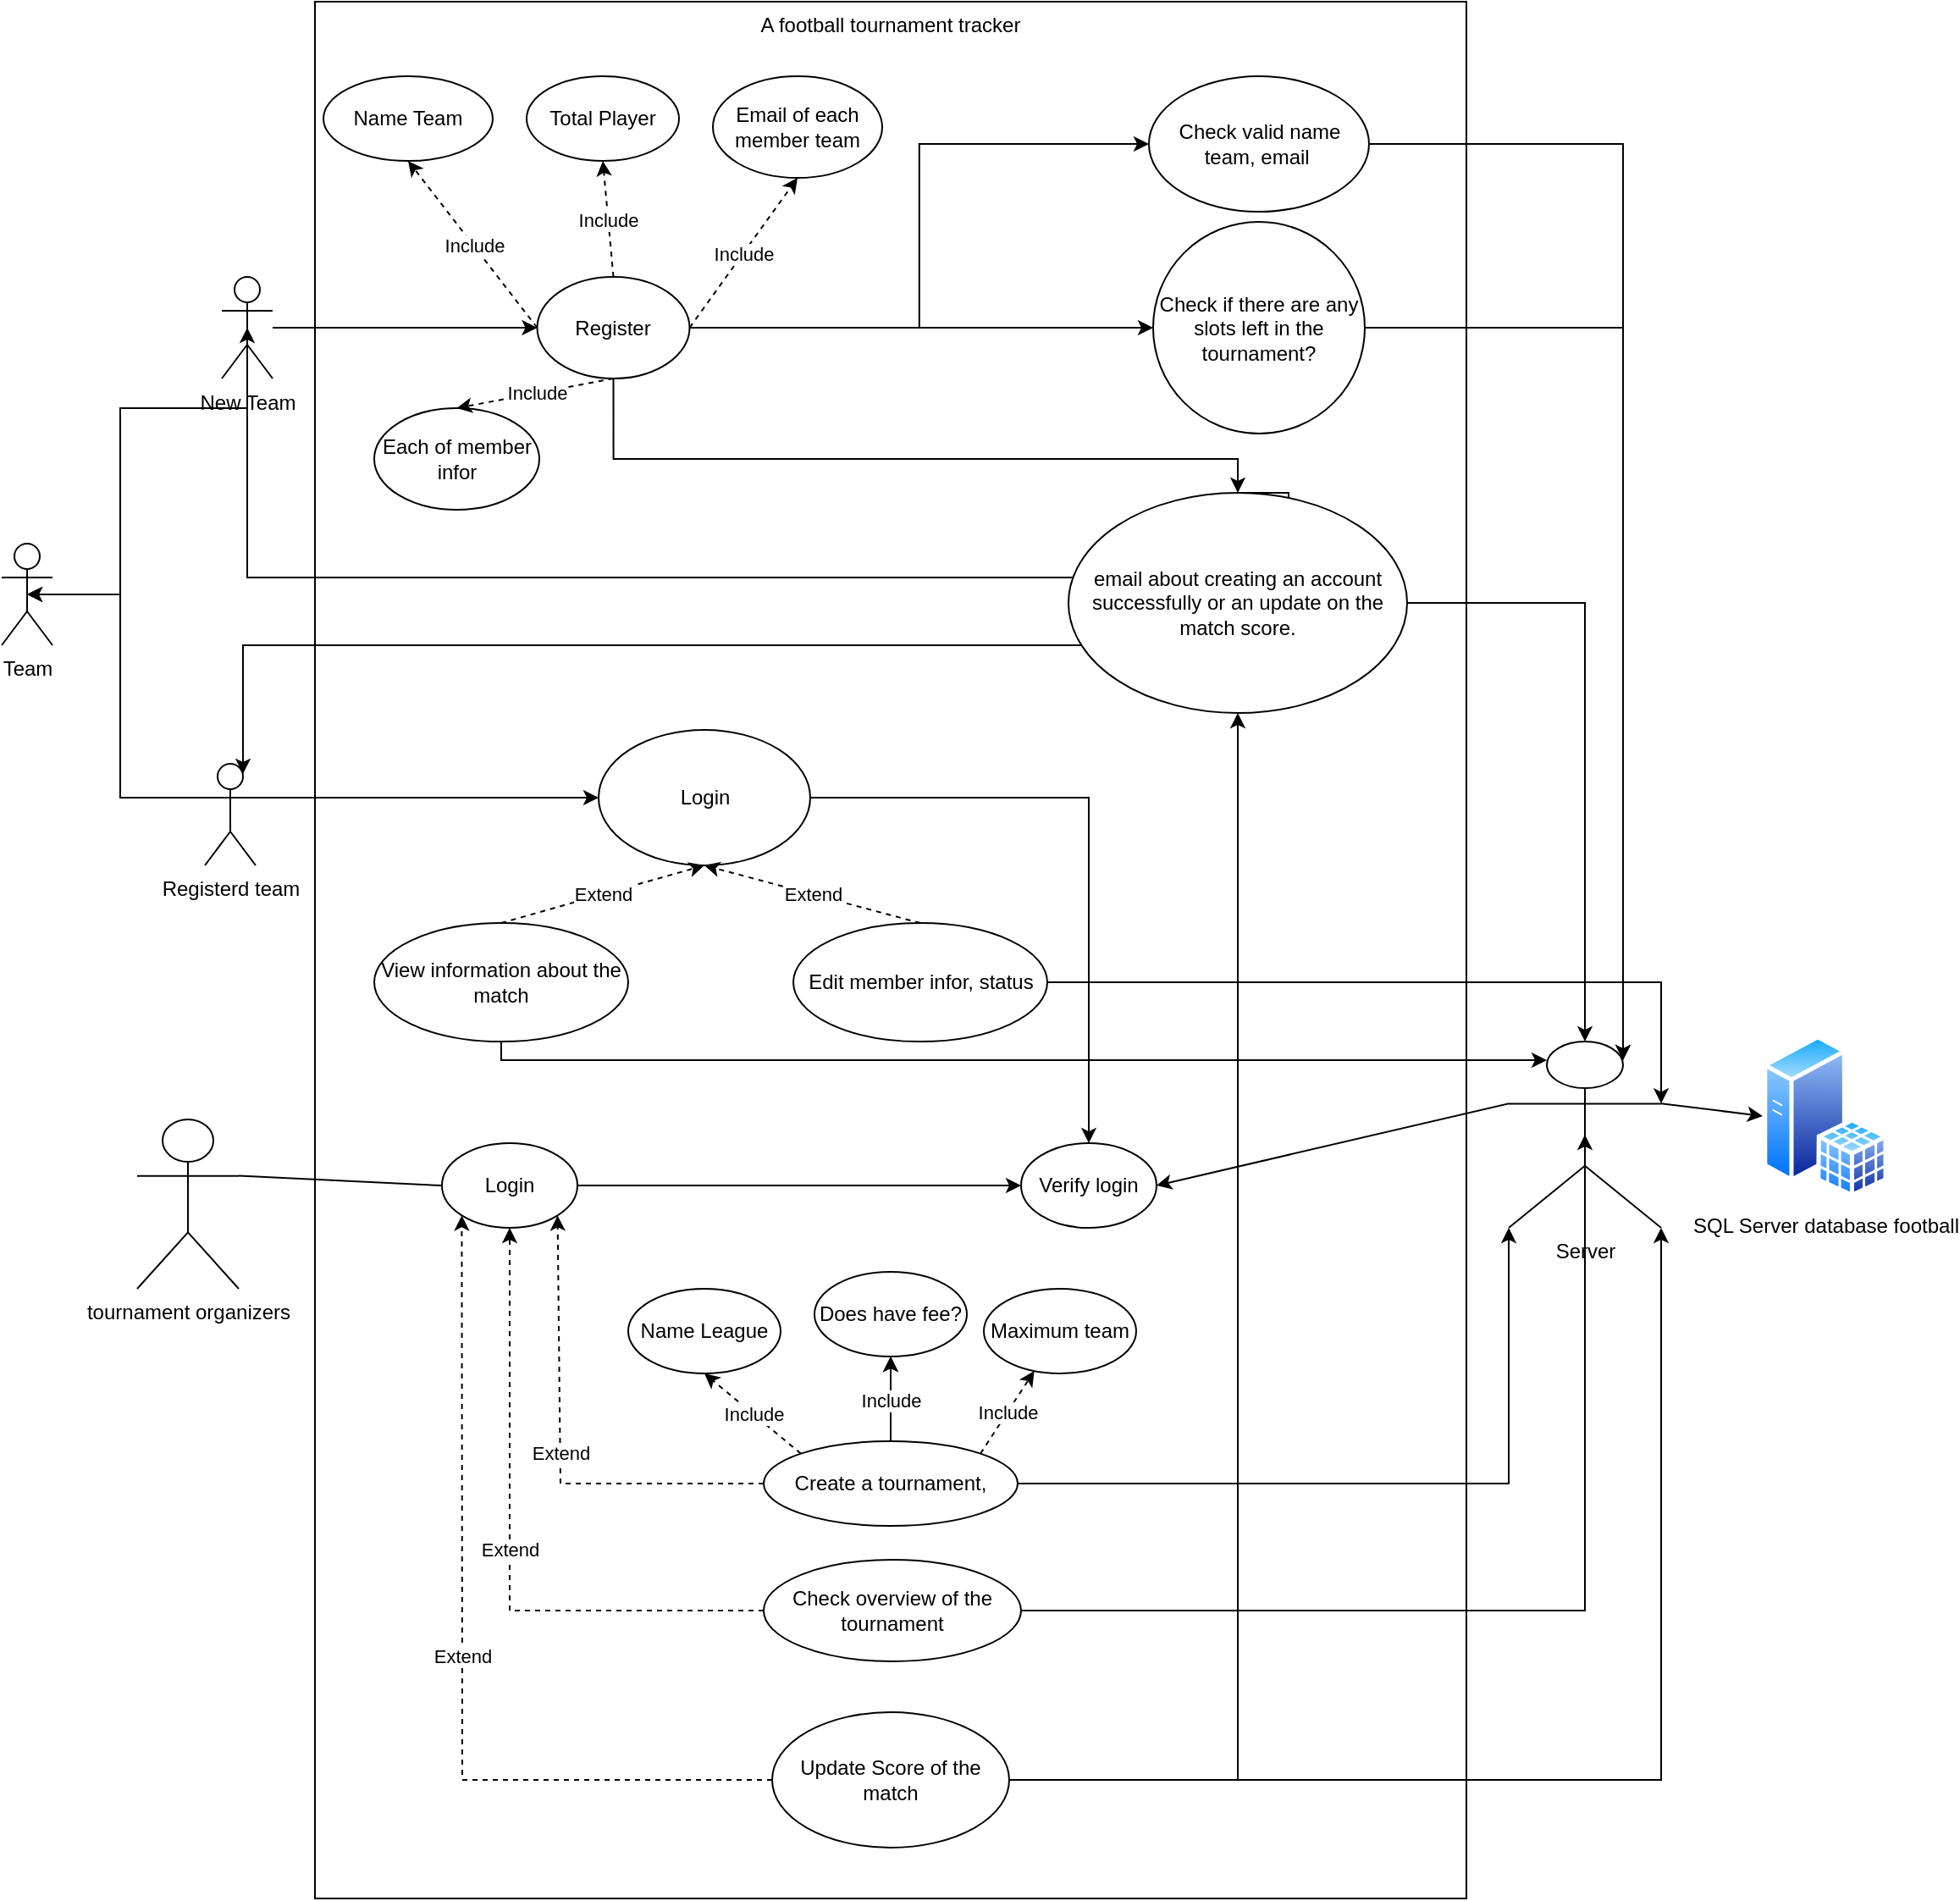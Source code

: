 <mxfile version="21.1.2" type="device">
  <diagram name="Page-1" id="4D2QLF0WzecQQkKjmwuA">
    <mxGraphModel dx="1036" dy="1754" grid="1" gridSize="10" guides="1" tooltips="1" connect="1" arrows="1" fold="1" page="1" pageScale="1" pageWidth="850" pageHeight="1100" math="0" shadow="0">
      <root>
        <mxCell id="0" />
        <mxCell id="1" parent="0" />
        <mxCell id="4vfo15WaHHj-bs0f3VLk-1" value="A football tournament tracker" style="rounded=0;whiteSpace=wrap;html=1;verticalAlign=top;" parent="1" vertex="1">
          <mxGeometry x="205" y="-400" width="680" height="1120" as="geometry" />
        </mxCell>
        <mxCell id="4vfo15WaHHj-bs0f3VLk-2" value="tournament organizers" style="shape=umlActor;verticalLabelPosition=bottom;verticalAlign=top;html=1;outlineConnect=0;" parent="1" vertex="1">
          <mxGeometry x="100" y="260" width="60" height="100" as="geometry" />
        </mxCell>
        <mxCell id="4vfo15WaHHj-bs0f3VLk-4" value="Team&lt;br&gt;" style="shape=umlActor;verticalLabelPosition=bottom;verticalAlign=top;html=1;outlineConnect=0;" parent="1" vertex="1">
          <mxGeometry x="20" y="-80" width="30" height="60" as="geometry" />
        </mxCell>
        <mxCell id="4vfo15WaHHj-bs0f3VLk-5" value="Login" style="ellipse;whiteSpace=wrap;html=1;" parent="1" vertex="1">
          <mxGeometry x="280" y="274.03" width="80" height="50" as="geometry" />
        </mxCell>
        <mxCell id="4vfo15WaHHj-bs0f3VLk-6" value="Verify login" style="ellipse;whiteSpace=wrap;html=1;" parent="1" vertex="1">
          <mxGeometry x="622" y="274.03" width="80" height="50" as="geometry" />
        </mxCell>
        <mxCell id="4vfo15WaHHj-bs0f3VLk-7" value="Server" style="shape=umlActor;verticalLabelPosition=bottom;verticalAlign=top;html=1;outlineConnect=0;" parent="1" vertex="1">
          <mxGeometry x="910" y="214.03" width="90" height="110" as="geometry" />
        </mxCell>
        <mxCell id="4vfo15WaHHj-bs0f3VLk-9" value="SQL Server database football" style="image;aspect=fixed;perimeter=ellipsePerimeter;html=1;align=center;shadow=0;dashed=0;spacingTop=3;image=img/lib/active_directory/sql_server.svg;" parent="1" vertex="1">
          <mxGeometry x="1060" y="210" width="73.9" height="95.97" as="geometry" />
        </mxCell>
        <mxCell id="4vfo15WaHHj-bs0f3VLk-12" value="" style="endArrow=classic;html=1;rounded=0;exitX=1;exitY=0.333;exitDx=0;exitDy=0;exitPerimeter=0;entryX=0;entryY=0.5;entryDx=0;entryDy=0;" parent="1" source="4vfo15WaHHj-bs0f3VLk-7" target="4vfo15WaHHj-bs0f3VLk-9" edge="1">
          <mxGeometry width="50" height="50" relative="1" as="geometry">
            <mxPoint x="690" y="370" as="sourcePoint" />
            <mxPoint x="740" y="320" as="targetPoint" />
          </mxGeometry>
        </mxCell>
        <mxCell id="4vfo15WaHHj-bs0f3VLk-14" value="" style="endArrow=classic;html=1;rounded=0;exitX=0;exitY=0.333;exitDx=0;exitDy=0;exitPerimeter=0;entryX=1;entryY=0.5;entryDx=0;entryDy=0;" parent="1" source="4vfo15WaHHj-bs0f3VLk-7" target="4vfo15WaHHj-bs0f3VLk-6" edge="1">
          <mxGeometry width="50" height="50" relative="1" as="geometry">
            <mxPoint x="480" y="370" as="sourcePoint" />
            <mxPoint x="530" y="320" as="targetPoint" />
          </mxGeometry>
        </mxCell>
        <mxCell id="4vfo15WaHHj-bs0f3VLk-15" value="" style="endArrow=classic;html=1;rounded=0;exitX=1;exitY=0.5;exitDx=0;exitDy=0;entryX=0;entryY=0.5;entryDx=0;entryDy=0;" parent="1" source="4vfo15WaHHj-bs0f3VLk-5" target="4vfo15WaHHj-bs0f3VLk-6" edge="1">
          <mxGeometry width="50" height="50" relative="1" as="geometry">
            <mxPoint x="480" y="370" as="sourcePoint" />
            <mxPoint x="530" y="320" as="targetPoint" />
          </mxGeometry>
        </mxCell>
        <mxCell id="4vfo15WaHHj-bs0f3VLk-59" style="edgeStyle=orthogonalEdgeStyle;rounded=0;orthogonalLoop=1;jettySize=auto;html=1;entryX=0;entryY=1;entryDx=0;entryDy=0;entryPerimeter=0;" parent="1" source="4vfo15WaHHj-bs0f3VLk-16" target="4vfo15WaHHj-bs0f3VLk-7" edge="1">
          <mxGeometry relative="1" as="geometry" />
        </mxCell>
        <mxCell id="4vfo15WaHHj-bs0f3VLk-85" value="" style="edgeStyle=orthogonalEdgeStyle;rounded=0;orthogonalLoop=1;jettySize=auto;html=1;" parent="1" source="4vfo15WaHHj-bs0f3VLk-16" target="4vfo15WaHHj-bs0f3VLk-29" edge="1">
          <mxGeometry relative="1" as="geometry" />
        </mxCell>
        <mxCell id="4vfo15WaHHj-bs0f3VLk-16" value="Create a tournament," style="ellipse;whiteSpace=wrap;html=1;" parent="1" vertex="1">
          <mxGeometry x="470" y="450" width="150" height="50" as="geometry" />
        </mxCell>
        <mxCell id="4vfo15WaHHj-bs0f3VLk-26" value="" style="endArrow=none;html=1;rounded=0;exitX=1;exitY=0.333;exitDx=0;exitDy=0;exitPerimeter=0;entryX=0;entryY=0.5;entryDx=0;entryDy=0;" parent="1" source="4vfo15WaHHj-bs0f3VLk-2" target="4vfo15WaHHj-bs0f3VLk-5" edge="1">
          <mxGeometry width="50" height="50" relative="1" as="geometry">
            <mxPoint x="400" y="360" as="sourcePoint" />
            <mxPoint x="450" y="310" as="targetPoint" />
          </mxGeometry>
        </mxCell>
        <mxCell id="4vfo15WaHHj-bs0f3VLk-74" style="edgeStyle=orthogonalEdgeStyle;rounded=0;orthogonalLoop=1;jettySize=auto;html=1;entryX=0.5;entryY=0.5;entryDx=0;entryDy=0;entryPerimeter=0;" parent="1" source="4vfo15WaHHj-bs0f3VLk-27" target="4vfo15WaHHj-bs0f3VLk-7" edge="1">
          <mxGeometry relative="1" as="geometry" />
        </mxCell>
        <mxCell id="4vfo15WaHHj-bs0f3VLk-27" value="Check overview of the tournament" style="ellipse;whiteSpace=wrap;html=1;" parent="1" vertex="1">
          <mxGeometry x="470" y="520" width="152" height="60" as="geometry" />
        </mxCell>
        <mxCell id="4vfo15WaHHj-bs0f3VLk-28" value="Name League" style="ellipse;whiteSpace=wrap;html=1;" parent="1" vertex="1">
          <mxGeometry x="390" y="360" width="90" height="50" as="geometry" />
        </mxCell>
        <mxCell id="4vfo15WaHHj-bs0f3VLk-29" value="Does have fee?" style="ellipse;whiteSpace=wrap;html=1;" parent="1" vertex="1">
          <mxGeometry x="500" y="350" width="90" height="50" as="geometry" />
        </mxCell>
        <mxCell id="4vfo15WaHHj-bs0f3VLk-30" value="Include" style="endArrow=classic;html=1;rounded=0;dashed=1;shadow=0;strokeColor=default;exitX=0;exitY=0;exitDx=0;exitDy=0;entryX=0.5;entryY=1;entryDx=0;entryDy=0;" parent="1" source="4vfo15WaHHj-bs0f3VLk-16" target="4vfo15WaHHj-bs0f3VLk-28" edge="1">
          <mxGeometry x="-0.007" width="50" height="50" relative="1" as="geometry">
            <mxPoint x="464" y="476" as="sourcePoint" />
            <mxPoint x="435" y="420" as="targetPoint" />
            <mxPoint as="offset" />
          </mxGeometry>
        </mxCell>
        <mxCell id="4vfo15WaHHj-bs0f3VLk-32" value="Include" style="endArrow=classic;html=1;rounded=0;entryX=0.5;entryY=1;entryDx=0;entryDy=0;dashed=1;shadow=0;strokeColor=default;exitX=0.5;exitY=0;exitDx=0;exitDy=0;" parent="1" source="4vfo15WaHHj-bs0f3VLk-16" target="4vfo15WaHHj-bs0f3VLk-29" edge="1">
          <mxGeometry x="-0.016" width="50" height="50" relative="1" as="geometry">
            <mxPoint x="473" y="447" as="sourcePoint" />
            <mxPoint x="445" y="400" as="targetPoint" />
            <mxPoint as="offset" />
          </mxGeometry>
        </mxCell>
        <mxCell id="4vfo15WaHHj-bs0f3VLk-33" value="Maximum team" style="ellipse;whiteSpace=wrap;html=1;" parent="1" vertex="1">
          <mxGeometry x="600" y="360" width="90" height="50" as="geometry" />
        </mxCell>
        <mxCell id="4vfo15WaHHj-bs0f3VLk-34" value="Include" style="endArrow=classic;html=1;rounded=0;dashed=1;shadow=0;strokeColor=default;exitX=1;exitY=0;exitDx=0;exitDy=0;" parent="1" source="4vfo15WaHHj-bs0f3VLk-16" target="4vfo15WaHHj-bs0f3VLk-33" edge="1">
          <mxGeometry x="-0.007" width="50" height="50" relative="1" as="geometry">
            <mxPoint x="540" y="470" as="sourcePoint" />
            <mxPoint x="565" y="400" as="targetPoint" />
            <mxPoint as="offset" />
          </mxGeometry>
        </mxCell>
        <mxCell id="4vfo15WaHHj-bs0f3VLk-42" style="edgeStyle=orthogonalEdgeStyle;rounded=0;orthogonalLoop=1;jettySize=auto;html=1;entryX=0.5;entryY=0;entryDx=0;entryDy=0;" parent="1" source="4vfo15WaHHj-bs0f3VLk-38" target="4vfo15WaHHj-bs0f3VLk-6" edge="1">
          <mxGeometry relative="1" as="geometry" />
        </mxCell>
        <mxCell id="4vfo15WaHHj-bs0f3VLk-38" value="Login" style="ellipse;whiteSpace=wrap;html=1;" parent="1" vertex="1">
          <mxGeometry x="372.5" y="30" width="125" height="80" as="geometry" />
        </mxCell>
        <mxCell id="4vfo15WaHHj-bs0f3VLk-41" style="edgeStyle=orthogonalEdgeStyle;rounded=0;orthogonalLoop=1;jettySize=auto;html=1;exitX=1;exitY=0.333;exitDx=0;exitDy=0;exitPerimeter=0;entryX=0;entryY=0.5;entryDx=0;entryDy=0;" parent="1" source="4vfo15WaHHj-bs0f3VLk-39" target="4vfo15WaHHj-bs0f3VLk-38" edge="1">
          <mxGeometry relative="1" as="geometry" />
        </mxCell>
        <mxCell id="4vfo15WaHHj-bs0f3VLk-107" style="edgeStyle=orthogonalEdgeStyle;rounded=0;orthogonalLoop=1;jettySize=auto;html=1;exitX=0;exitY=0.333;exitDx=0;exitDy=0;exitPerimeter=0;entryX=0.5;entryY=0.5;entryDx=0;entryDy=0;entryPerimeter=0;" parent="1" source="4vfo15WaHHj-bs0f3VLk-39" target="4vfo15WaHHj-bs0f3VLk-4" edge="1">
          <mxGeometry relative="1" as="geometry">
            <Array as="points">
              <mxPoint x="90" y="70" />
              <mxPoint x="90" y="-50" />
            </Array>
          </mxGeometry>
        </mxCell>
        <mxCell id="4vfo15WaHHj-bs0f3VLk-39" value="Registerd team" style="shape=umlActor;verticalLabelPosition=bottom;verticalAlign=top;html=1;outlineConnect=0;" parent="1" vertex="1">
          <mxGeometry x="140" y="50" width="30" height="60" as="geometry" />
        </mxCell>
        <mxCell id="4vfo15WaHHj-bs0f3VLk-104" style="edgeStyle=orthogonalEdgeStyle;rounded=0;orthogonalLoop=1;jettySize=auto;html=1;entryX=0;entryY=0.5;entryDx=0;entryDy=0;" parent="1" source="4vfo15WaHHj-bs0f3VLk-40" target="4vfo15WaHHj-bs0f3VLk-76" edge="1">
          <mxGeometry relative="1" as="geometry" />
        </mxCell>
        <mxCell id="4vfo15WaHHj-bs0f3VLk-108" style="edgeStyle=orthogonalEdgeStyle;rounded=0;orthogonalLoop=1;jettySize=auto;html=1;entryX=0.5;entryY=0.5;entryDx=0;entryDy=0;entryPerimeter=0;" parent="1" source="4vfo15WaHHj-bs0f3VLk-40" target="4vfo15WaHHj-bs0f3VLk-4" edge="1">
          <mxGeometry relative="1" as="geometry">
            <Array as="points">
              <mxPoint x="90" y="-160" />
              <mxPoint x="90" y="-50" />
            </Array>
          </mxGeometry>
        </mxCell>
        <mxCell id="4vfo15WaHHj-bs0f3VLk-40" value="New Team" style="shape=umlActor;verticalLabelPosition=bottom;verticalAlign=top;html=1;outlineConnect=0;" parent="1" vertex="1">
          <mxGeometry x="150" y="-237.5" width="30" height="60" as="geometry" />
        </mxCell>
        <mxCell id="4vfo15WaHHj-bs0f3VLk-69" style="edgeStyle=orthogonalEdgeStyle;rounded=0;orthogonalLoop=1;jettySize=auto;html=1;entryX=0.25;entryY=0.1;entryDx=0;entryDy=0;entryPerimeter=0;" parent="1" source="4vfo15WaHHj-bs0f3VLk-43" target="4vfo15WaHHj-bs0f3VLk-7" edge="1">
          <mxGeometry relative="1" as="geometry">
            <Array as="points">
              <mxPoint x="315" y="225" />
            </Array>
          </mxGeometry>
        </mxCell>
        <mxCell id="4vfo15WaHHj-bs0f3VLk-43" value="View information about the match" style="ellipse;whiteSpace=wrap;html=1;" parent="1" vertex="1">
          <mxGeometry x="240" y="144.03" width="150" height="70" as="geometry" />
        </mxCell>
        <mxCell id="4vfo15WaHHj-bs0f3VLk-55" style="edgeStyle=orthogonalEdgeStyle;rounded=0;orthogonalLoop=1;jettySize=auto;html=1;entryX=0.5;entryY=1;entryDx=0;entryDy=0;" parent="1" source="4vfo15WaHHj-bs0f3VLk-45" target="4vfo15WaHHj-bs0f3VLk-48" edge="1">
          <mxGeometry relative="1" as="geometry" />
        </mxCell>
        <mxCell id="4vfo15WaHHj-bs0f3VLk-75" style="edgeStyle=orthogonalEdgeStyle;rounded=0;orthogonalLoop=1;jettySize=auto;html=1;entryX=1;entryY=1;entryDx=0;entryDy=0;entryPerimeter=0;" parent="1" source="4vfo15WaHHj-bs0f3VLk-45" target="4vfo15WaHHj-bs0f3VLk-7" edge="1">
          <mxGeometry relative="1" as="geometry" />
        </mxCell>
        <mxCell id="4vfo15WaHHj-bs0f3VLk-45" value="Update Score of the match" style="ellipse;whiteSpace=wrap;html=1;" parent="1" vertex="1">
          <mxGeometry x="475" y="610" width="140" height="80" as="geometry" />
        </mxCell>
        <mxCell id="4vfo15WaHHj-bs0f3VLk-49" style="edgeStyle=orthogonalEdgeStyle;rounded=0;orthogonalLoop=1;jettySize=auto;html=1;" parent="1" source="4vfo15WaHHj-bs0f3VLk-48" target="4vfo15WaHHj-bs0f3VLk-7" edge="1">
          <mxGeometry relative="1" as="geometry" />
        </mxCell>
        <mxCell id="4vfo15WaHHj-bs0f3VLk-60" style="edgeStyle=orthogonalEdgeStyle;rounded=0;orthogonalLoop=1;jettySize=auto;html=1;entryX=0.75;entryY=0.1;entryDx=0;entryDy=0;entryPerimeter=0;" parent="1" source="4vfo15WaHHj-bs0f3VLk-48" target="4vfo15WaHHj-bs0f3VLk-39" edge="1">
          <mxGeometry relative="1" as="geometry">
            <Array as="points">
              <mxPoint x="780" y="-20" />
              <mxPoint x="163" y="-20" />
            </Array>
          </mxGeometry>
        </mxCell>
        <mxCell id="4vfo15WaHHj-bs0f3VLk-109" style="edgeStyle=orthogonalEdgeStyle;rounded=0;orthogonalLoop=1;jettySize=auto;html=1;exitX=0.5;exitY=0;exitDx=0;exitDy=0;entryX=0.5;entryY=0.5;entryDx=0;entryDy=0;entryPerimeter=0;" parent="1" source="4vfo15WaHHj-bs0f3VLk-48" target="4vfo15WaHHj-bs0f3VLk-40" edge="1">
          <mxGeometry relative="1" as="geometry">
            <Array as="points">
              <mxPoint x="780" y="-60" />
              <mxPoint x="165" y="-60" />
            </Array>
          </mxGeometry>
        </mxCell>
        <mxCell id="4vfo15WaHHj-bs0f3VLk-117" style="edgeStyle=orthogonalEdgeStyle;rounded=0;orthogonalLoop=1;jettySize=auto;html=1;exitX=1;exitY=0;exitDx=0;exitDy=0;strokeColor=none;" parent="1" source="4vfo15WaHHj-bs0f3VLk-48" edge="1">
          <mxGeometry relative="1" as="geometry">
            <mxPoint x="960" y="-120.0" as="targetPoint" />
          </mxGeometry>
        </mxCell>
        <mxCell id="4vfo15WaHHj-bs0f3VLk-48" value="email about creating an account successfully or an update on the match score." style="ellipse;whiteSpace=wrap;html=1;" parent="1" vertex="1">
          <mxGeometry x="650" y="-110" width="200" height="130" as="geometry" />
        </mxCell>
        <mxCell id="4vfo15WaHHj-bs0f3VLk-77" style="edgeStyle=orthogonalEdgeStyle;rounded=0;orthogonalLoop=1;jettySize=auto;html=1;entryX=1;entryY=0.333;entryDx=0;entryDy=0;entryPerimeter=0;" parent="1" source="4vfo15WaHHj-bs0f3VLk-61" target="4vfo15WaHHj-bs0f3VLk-7" edge="1">
          <mxGeometry relative="1" as="geometry">
            <Array as="points">
              <mxPoint x="1000" y="179" />
            </Array>
          </mxGeometry>
        </mxCell>
        <mxCell id="4vfo15WaHHj-bs0f3VLk-61" value="Edit member infor, status" style="ellipse;whiteSpace=wrap;html=1;" parent="1" vertex="1">
          <mxGeometry x="487.5" y="144.03" width="150" height="70" as="geometry" />
        </mxCell>
        <mxCell id="4vfo15WaHHj-bs0f3VLk-62" value="Extend" style="endArrow=classic;html=1;rounded=0;dashed=1;shadow=0;strokeColor=default;exitX=0.5;exitY=0;exitDx=0;exitDy=0;entryX=0.5;entryY=1;entryDx=0;entryDy=0;" parent="1" source="4vfo15WaHHj-bs0f3VLk-43" target="4vfo15WaHHj-bs0f3VLk-38" edge="1">
          <mxGeometry x="-0.007" width="50" height="50" relative="1" as="geometry">
            <mxPoint x="512" y="467" as="sourcePoint" />
            <mxPoint x="445" y="420" as="targetPoint" />
            <mxPoint as="offset" />
          </mxGeometry>
        </mxCell>
        <mxCell id="4vfo15WaHHj-bs0f3VLk-63" value="Extend" style="endArrow=classic;html=1;rounded=0;dashed=1;shadow=0;strokeColor=default;exitX=0.5;exitY=0;exitDx=0;exitDy=0;entryX=0.5;entryY=1;entryDx=0;entryDy=0;" parent="1" source="4vfo15WaHHj-bs0f3VLk-61" target="4vfo15WaHHj-bs0f3VLk-38" edge="1">
          <mxGeometry x="-0.007" width="50" height="50" relative="1" as="geometry">
            <mxPoint x="336" y="159" as="sourcePoint" />
            <mxPoint x="401" y="108" as="targetPoint" />
            <mxPoint as="offset" />
          </mxGeometry>
        </mxCell>
        <mxCell id="4vfo15WaHHj-bs0f3VLk-71" value="Extend" style="endArrow=classic;html=1;rounded=0;dashed=1;shadow=0;strokeColor=default;exitX=0;exitY=0.5;exitDx=0;exitDy=0;entryX=0;entryY=1;entryDx=0;entryDy=0;" parent="1" source="4vfo15WaHHj-bs0f3VLk-45" target="4vfo15WaHHj-bs0f3VLk-5" edge="1">
          <mxGeometry x="-0.007" width="50" height="50" relative="1" as="geometry">
            <mxPoint x="573" y="154" as="sourcePoint" />
            <mxPoint x="445" y="120" as="targetPoint" />
            <mxPoint as="offset" />
            <Array as="points">
              <mxPoint x="292" y="650" />
            </Array>
          </mxGeometry>
        </mxCell>
        <mxCell id="4vfo15WaHHj-bs0f3VLk-72" value="Extend" style="endArrow=classic;html=1;rounded=0;dashed=1;shadow=0;strokeColor=default;exitX=0;exitY=0.5;exitDx=0;exitDy=0;entryX=0.5;entryY=1;entryDx=0;entryDy=0;" parent="1" source="4vfo15WaHHj-bs0f3VLk-27" target="4vfo15WaHHj-bs0f3VLk-5" edge="1">
          <mxGeometry x="-0.007" width="50" height="50" relative="1" as="geometry">
            <mxPoint x="480" y="660" as="sourcePoint" />
            <mxPoint x="330" y="370" as="targetPoint" />
            <mxPoint as="offset" />
            <Array as="points">
              <mxPoint x="320" y="550" />
            </Array>
          </mxGeometry>
        </mxCell>
        <mxCell id="4vfo15WaHHj-bs0f3VLk-73" value="Extend" style="endArrow=classic;html=1;rounded=0;dashed=1;shadow=0;strokeColor=default;exitX=0;exitY=0.5;exitDx=0;exitDy=0;entryX=1;entryY=1;entryDx=0;entryDy=0;" parent="1" source="4vfo15WaHHj-bs0f3VLk-16" target="4vfo15WaHHj-bs0f3VLk-5" edge="1">
          <mxGeometry x="-0.007" width="50" height="50" relative="1" as="geometry">
            <mxPoint x="490" y="670" as="sourcePoint" />
            <mxPoint x="340" y="380" as="targetPoint" />
            <mxPoint as="offset" />
            <Array as="points">
              <mxPoint x="350" y="475" />
            </Array>
          </mxGeometry>
        </mxCell>
        <mxCell id="4vfo15WaHHj-bs0f3VLk-110" style="edgeStyle=orthogonalEdgeStyle;rounded=0;orthogonalLoop=1;jettySize=auto;html=1;entryX=0;entryY=0.5;entryDx=0;entryDy=0;" parent="1" source="4vfo15WaHHj-bs0f3VLk-76" target="4vfo15WaHHj-bs0f3VLk-89" edge="1">
          <mxGeometry relative="1" as="geometry" />
        </mxCell>
        <mxCell id="4vfo15WaHHj-bs0f3VLk-111" style="edgeStyle=orthogonalEdgeStyle;rounded=0;orthogonalLoop=1;jettySize=auto;html=1;entryX=0;entryY=0.5;entryDx=0;entryDy=0;" parent="1" source="4vfo15WaHHj-bs0f3VLk-76" target="4vfo15WaHHj-bs0f3VLk-88" edge="1">
          <mxGeometry relative="1" as="geometry" />
        </mxCell>
        <mxCell id="4vfo15WaHHj-bs0f3VLk-124" style="edgeStyle=orthogonalEdgeStyle;rounded=0;orthogonalLoop=1;jettySize=auto;html=1;entryX=0.5;entryY=0;entryDx=0;entryDy=0;" parent="1" source="4vfo15WaHHj-bs0f3VLk-76" target="4vfo15WaHHj-bs0f3VLk-48" edge="1">
          <mxGeometry relative="1" as="geometry">
            <Array as="points">
              <mxPoint x="381" y="-130" />
              <mxPoint x="750" y="-130" />
            </Array>
          </mxGeometry>
        </mxCell>
        <mxCell id="4vfo15WaHHj-bs0f3VLk-76" value="Register" style="ellipse;whiteSpace=wrap;html=1;" parent="1" vertex="1">
          <mxGeometry x="336.25" y="-237.5" width="90" height="60" as="geometry" />
        </mxCell>
        <mxCell id="4vfo15WaHHj-bs0f3VLk-79" value="Name Team" style="ellipse;whiteSpace=wrap;html=1;" parent="1" vertex="1">
          <mxGeometry x="210" y="-355.97" width="100" height="50" as="geometry" />
        </mxCell>
        <mxCell id="4vfo15WaHHj-bs0f3VLk-80" value="Total Player" style="ellipse;whiteSpace=wrap;html=1;" parent="1" vertex="1">
          <mxGeometry x="330" y="-355.97" width="90" height="50" as="geometry" />
        </mxCell>
        <mxCell id="4vfo15WaHHj-bs0f3VLk-81" value="Email of each member team" style="ellipse;whiteSpace=wrap;html=1;" parent="1" vertex="1">
          <mxGeometry x="440" y="-355.97" width="100" height="60" as="geometry" />
        </mxCell>
        <mxCell id="4vfo15WaHHj-bs0f3VLk-84" value="Include" style="endArrow=classic;html=1;rounded=0;dashed=1;shadow=0;strokeColor=default;exitX=0;exitY=0.5;exitDx=0;exitDy=0;entryX=0.5;entryY=1;entryDx=0;entryDy=0;" parent="1" source="4vfo15WaHHj-bs0f3VLk-76" target="4vfo15WaHHj-bs0f3VLk-79" edge="1">
          <mxGeometry x="-0.016" width="50" height="50" relative="1" as="geometry">
            <mxPoint x="555" y="460" as="sourcePoint" />
            <mxPoint x="270" y="-240" as="targetPoint" />
            <mxPoint as="offset" />
          </mxGeometry>
        </mxCell>
        <mxCell id="4vfo15WaHHj-bs0f3VLk-86" value="Include" style="endArrow=classic;html=1;rounded=0;entryX=0.5;entryY=1;entryDx=0;entryDy=0;dashed=1;shadow=0;strokeColor=default;exitX=0.5;exitY=0;exitDx=0;exitDy=0;" parent="1" source="4vfo15WaHHj-bs0f3VLk-76" target="4vfo15WaHHj-bs0f3VLk-80" edge="1">
          <mxGeometry x="-0.016" width="50" height="50" relative="1" as="geometry">
            <mxPoint x="383" y="-161" as="sourcePoint" />
            <mxPoint x="290" y="-210" as="targetPoint" />
            <mxPoint as="offset" />
          </mxGeometry>
        </mxCell>
        <mxCell id="4vfo15WaHHj-bs0f3VLk-87" value="Include" style="endArrow=classic;html=1;rounded=0;entryX=0.5;entryY=1;entryDx=0;entryDy=0;dashed=1;shadow=0;strokeColor=default;exitX=1;exitY=0.5;exitDx=0;exitDy=0;" parent="1" source="4vfo15WaHHj-bs0f3VLk-76" target="4vfo15WaHHj-bs0f3VLk-81" edge="1">
          <mxGeometry x="-0.016" width="50" height="50" relative="1" as="geometry">
            <mxPoint x="393" y="-151" as="sourcePoint" />
            <mxPoint x="300" y="-200" as="targetPoint" />
            <mxPoint as="offset" />
          </mxGeometry>
        </mxCell>
        <mxCell id="4vfo15WaHHj-bs0f3VLk-94" style="edgeStyle=orthogonalEdgeStyle;rounded=0;orthogonalLoop=1;jettySize=auto;html=1;entryX=0.75;entryY=0.1;entryDx=0;entryDy=0;entryPerimeter=0;" parent="1" source="4vfo15WaHHj-bs0f3VLk-88" target="4vfo15WaHHj-bs0f3VLk-7" edge="1">
          <mxGeometry relative="1" as="geometry" />
        </mxCell>
        <mxCell id="4vfo15WaHHj-bs0f3VLk-88" value="Check valid name team, email&amp;nbsp;" style="ellipse;whiteSpace=wrap;html=1;" parent="1" vertex="1">
          <mxGeometry x="697.5" y="-355.97" width="130" height="80" as="geometry" />
        </mxCell>
        <mxCell id="4vfo15WaHHj-bs0f3VLk-93" style="edgeStyle=orthogonalEdgeStyle;rounded=0;orthogonalLoop=1;jettySize=auto;html=1;entryX=0.75;entryY=0.1;entryDx=0;entryDy=0;entryPerimeter=0;" parent="1" source="4vfo15WaHHj-bs0f3VLk-89" target="4vfo15WaHHj-bs0f3VLk-7" edge="1">
          <mxGeometry relative="1" as="geometry" />
        </mxCell>
        <mxCell id="4vfo15WaHHj-bs0f3VLk-89" value="Check if there are any slots left in the tournament?" style="ellipse;whiteSpace=wrap;html=1;aspect=fixed;" parent="1" vertex="1">
          <mxGeometry x="700" y="-270" width="125" height="125" as="geometry" />
        </mxCell>
        <mxCell id="4vfo15WaHHj-bs0f3VLk-99" value="Each of member infor" style="ellipse;whiteSpace=wrap;html=1;" parent="1" vertex="1">
          <mxGeometry x="240" y="-160" width="97.5" height="60" as="geometry" />
        </mxCell>
        <mxCell id="4vfo15WaHHj-bs0f3VLk-102" value="Include" style="endArrow=classic;html=1;rounded=0;dashed=1;shadow=0;strokeColor=default;exitX=0.5;exitY=1;exitDx=0;exitDy=0;entryX=0.5;entryY=0;entryDx=0;entryDy=0;" parent="1" source="4vfo15WaHHj-bs0f3VLk-76" target="4vfo15WaHHj-bs0f3VLk-99" edge="1">
          <mxGeometry x="-0.016" width="50" height="50" relative="1" as="geometry">
            <mxPoint x="348" y="-150" as="sourcePoint" />
            <mxPoint x="280" y="-230" as="targetPoint" />
            <mxPoint as="offset" />
          </mxGeometry>
        </mxCell>
      </root>
    </mxGraphModel>
  </diagram>
</mxfile>
